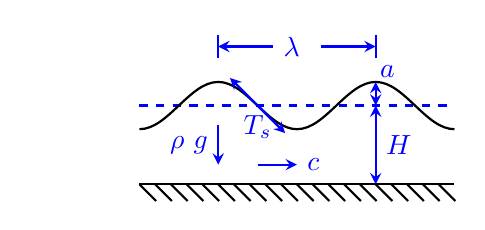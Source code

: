 \usetikzlibrary{calc,intersections,through,backgrounds}
\usetikzlibrary{decorations.pathreplacing,decorations.pathmorphing,arrows}
\begin{tikzpicture}[ media/.style={font={\footnotesize\sffamily}},
    interface/.style={
        postaction={draw,decorate,decoration={border,angle=-45,
                    amplitude=0.3cm,segment length=2mm}}}]
\draw[thick,interface] (-2,0)--(2,0);
\draw[thick,dashed,blue](-2,1)--(2,1);
%\draw[thick] (-2,0.75) arc (-90:-15:0.5 and 0.25); %arc(180:0:0.5 and 0.25);
\draw[thick] (-2,0.7) cos (-1.5,1) sin(-1,1.3) cos(-0.5,1) sin(0,0.7) cos(0.5,1) sin(1,1.3) cos(1.5,1) sin(2,0.7);
\draw [thick,blue] (-1,1.6) -- (-1,1.9) (1,1.6) -- (1,1.9);
\draw [thick,blue,<-,>=stealth] (-1,1.75) -- (-0.3,1.75) node[right]{$\lambda$};
\draw [thick,blue,<-,>=stealth] (1,1.75) -- (0.3,1.75);
\draw [thick,blue,<->,>=stealth] (-0.15,0.65)--(-0.85,1.35) node[below,midway]{$T_s$};
\draw [thick,blue,<->,>=stealth] (1,0)--(1,1) node[right,midway]{$H$};
\draw [thick,blue,<->,>=stealth] (1,1)--(1,1.3) node[above right=-3pt]{$a$};
\draw [thick,blue,->,>=stealth] (-0.5,0.25)--(0,0.25) node[right] {$c$};
\draw [thick,blue,->,>=stealth] (-1,0.75)--(-1,0.25) node[midway,left] {$\rho$ $g$};
\end{tikzpicture}
